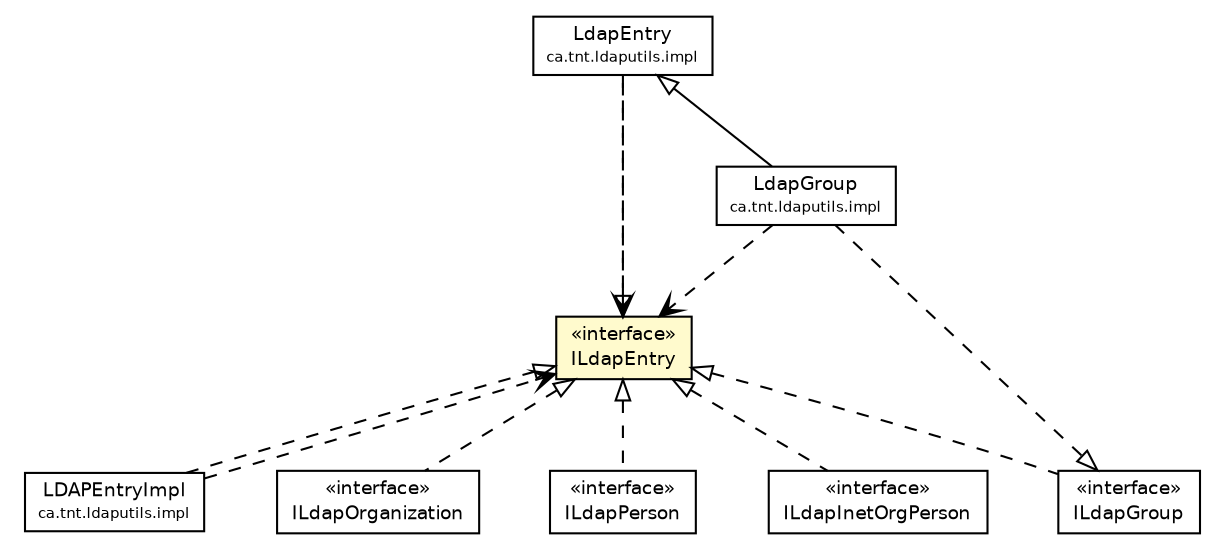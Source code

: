#!/usr/local/bin/dot
#
# Class diagram 
# Generated by UmlGraph version 4.6 (http://www.spinellis.gr/sw/umlgraph)
#

digraph G {
	edge [fontname="Helvetica",fontsize=10,labelfontname="Helvetica",labelfontsize=10];
	node [fontname="Helvetica",fontsize=10,shape=plaintext];
	// ca.tnt.ldaputils.impl.LdapEntry
	c294 [label=<<table border="0" cellborder="1" cellspacing="0" cellpadding="2" port="p" href="./impl/LdapEntry.html">
		<tr><td><table border="0" cellspacing="0" cellpadding="1">
			<tr><td> LdapEntry </td></tr>
			<tr><td><font point-size="7.0"> ca.tnt.ldaputils.impl </font></td></tr>
		</table></td></tr>
		</table>>, fontname="Helvetica", fontcolor="black", fontsize=9.0];
	// ca.tnt.ldaputils.impl.LDAPEntryImpl
	c295 [label=<<table border="0" cellborder="1" cellspacing="0" cellpadding="2" port="p" href="./impl/LDAPEntryImpl.html">
		<tr><td><table border="0" cellspacing="0" cellpadding="1">
			<tr><td> LDAPEntryImpl </td></tr>
			<tr><td><font point-size="7.0"> ca.tnt.ldaputils.impl </font></td></tr>
		</table></td></tr>
		</table>>, fontname="Helvetica", fontcolor="black", fontsize=9.0];
	// ca.tnt.ldaputils.impl.LdapGroup
	c297 [label=<<table border="0" cellborder="1" cellspacing="0" cellpadding="2" port="p" href="./impl/LdapGroup.html">
		<tr><td><table border="0" cellspacing="0" cellpadding="1">
			<tr><td> LdapGroup </td></tr>
			<tr><td><font point-size="7.0"> ca.tnt.ldaputils.impl </font></td></tr>
		</table></td></tr>
		</table>>, fontname="Helvetica", fontcolor="black", fontsize=9.0];
	// ca.tnt.ldaputils.ILdapEntry
	c298 [label=<<table border="0" cellborder="1" cellspacing="0" cellpadding="2" port="p" bgcolor="lemonChiffon" href="./ILdapEntry.html">
		<tr><td><table border="0" cellspacing="0" cellpadding="1">
			<tr><td> &laquo;interface&raquo; </td></tr>
			<tr><td> ILdapEntry </td></tr>
		</table></td></tr>
		</table>>, fontname="Helvetica", fontcolor="black", fontsize=9.0];
	// ca.tnt.ldaputils.ILdapOrganization
	c300 [label=<<table border="0" cellborder="1" cellspacing="0" cellpadding="2" port="p" href="./ILdapOrganization.html">
		<tr><td><table border="0" cellspacing="0" cellpadding="1">
			<tr><td> &laquo;interface&raquo; </td></tr>
			<tr><td> ILdapOrganization </td></tr>
		</table></td></tr>
		</table>>, fontname="Helvetica", fontcolor="black", fontsize=9.0];
	// ca.tnt.ldaputils.ILdapPerson
	c302 [label=<<table border="0" cellborder="1" cellspacing="0" cellpadding="2" port="p" href="./ILdapPerson.html">
		<tr><td><table border="0" cellspacing="0" cellpadding="1">
			<tr><td> &laquo;interface&raquo; </td></tr>
			<tr><td> ILdapPerson </td></tr>
		</table></td></tr>
		</table>>, fontname="Helvetica", fontcolor="black", fontsize=9.0];
	// ca.tnt.ldaputils.ILdapInetOrgPerson
	c303 [label=<<table border="0" cellborder="1" cellspacing="0" cellpadding="2" port="p" href="./ILdapInetOrgPerson.html">
		<tr><td><table border="0" cellspacing="0" cellpadding="1">
			<tr><td> &laquo;interface&raquo; </td></tr>
			<tr><td> ILdapInetOrgPerson </td></tr>
		</table></td></tr>
		</table>>, fontname="Helvetica", fontcolor="black", fontsize=9.0];
	// ca.tnt.ldaputils.ILdapGroup
	c304 [label=<<table border="0" cellborder="1" cellspacing="0" cellpadding="2" port="p" href="./ILdapGroup.html">
		<tr><td><table border="0" cellspacing="0" cellpadding="1">
			<tr><td> &laquo;interface&raquo; </td></tr>
			<tr><td> ILdapGroup </td></tr>
		</table></td></tr>
		</table>>, fontname="Helvetica", fontcolor="black", fontsize=9.0];
	//ca.tnt.ldaputils.impl.LdapEntry implements ca.tnt.ldaputils.ILdapEntry
	c298:p -> c294:p [dir=back,arrowtail=empty,style=dashed];
	//ca.tnt.ldaputils.impl.LDAPEntryImpl implements ca.tnt.ldaputils.ILdapEntry
	c298:p -> c295:p [dir=back,arrowtail=empty,style=dashed];
	//ca.tnt.ldaputils.impl.LdapGroup extends ca.tnt.ldaputils.impl.LdapEntry
	c294:p -> c297:p [dir=back,arrowtail=empty];
	//ca.tnt.ldaputils.impl.LdapGroup implements ca.tnt.ldaputils.ILdapGroup
	c304:p -> c297:p [dir=back,arrowtail=empty,style=dashed];
	//ca.tnt.ldaputils.ILdapOrganization implements ca.tnt.ldaputils.ILdapEntry
	c298:p -> c300:p [dir=back,arrowtail=empty,style=dashed];
	//ca.tnt.ldaputils.ILdapPerson implements ca.tnt.ldaputils.ILdapEntry
	c298:p -> c302:p [dir=back,arrowtail=empty,style=dashed];
	//ca.tnt.ldaputils.ILdapInetOrgPerson implements ca.tnt.ldaputils.ILdapEntry
	c298:p -> c303:p [dir=back,arrowtail=empty,style=dashed];
	//ca.tnt.ldaputils.ILdapGroup implements ca.tnt.ldaputils.ILdapEntry
	c298:p -> c304:p [dir=back,arrowtail=empty,style=dashed];
	// ca.tnt.ldaputils.impl.LdapEntry DEPEND ca.tnt.ldaputils.ILdapEntry
	c294:p -> c298:p [taillabel="", label="", headlabel="", fontname="Helvetica", fontcolor="black", fontsize=10.0, color="black", arrowhead=open, style=dashed];
	// ca.tnt.ldaputils.impl.LDAPEntryImpl DEPEND ca.tnt.ldaputils.ILdapEntry
	c295:p -> c298:p [taillabel="", label="", headlabel="", fontname="Helvetica", fontcolor="black", fontsize=10.0, color="black", arrowhead=open, style=dashed];
	// ca.tnt.ldaputils.impl.LdapGroup DEPEND ca.tnt.ldaputils.ILdapEntry
	c297:p -> c298:p [taillabel="", label="", headlabel="", fontname="Helvetica", fontcolor="black", fontsize=10.0, color="black", arrowhead=open, style=dashed];
}

